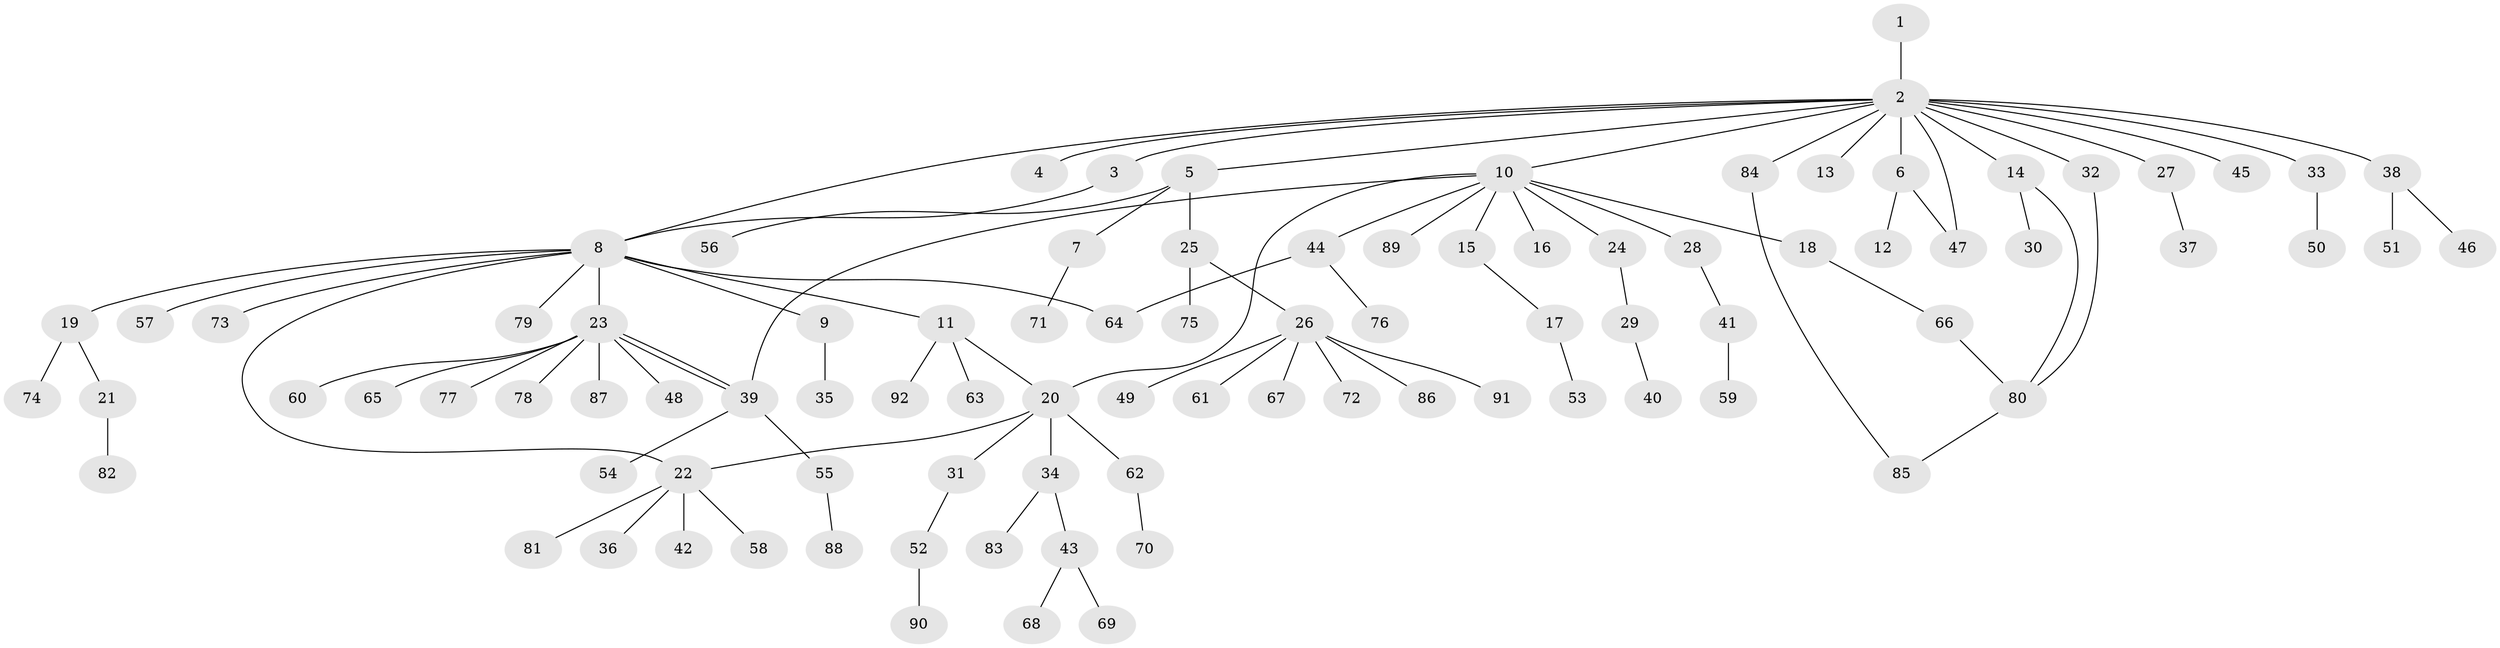 // coarse degree distribution, {1: 0.5230769230769231, 14: 0.015384615384615385, 2: 0.3076923076923077, 9: 0.015384615384615385, 6: 0.03076923076923077, 3: 0.046153846153846156, 7: 0.015384615384615385, 10: 0.015384615384615385, 4: 0.015384615384615385, 5: 0.015384615384615385}
// Generated by graph-tools (version 1.1) at 2025/36/03/04/25 23:36:47]
// undirected, 92 vertices, 101 edges
graph export_dot {
  node [color=gray90,style=filled];
  1;
  2;
  3;
  4;
  5;
  6;
  7;
  8;
  9;
  10;
  11;
  12;
  13;
  14;
  15;
  16;
  17;
  18;
  19;
  20;
  21;
  22;
  23;
  24;
  25;
  26;
  27;
  28;
  29;
  30;
  31;
  32;
  33;
  34;
  35;
  36;
  37;
  38;
  39;
  40;
  41;
  42;
  43;
  44;
  45;
  46;
  47;
  48;
  49;
  50;
  51;
  52;
  53;
  54;
  55;
  56;
  57;
  58;
  59;
  60;
  61;
  62;
  63;
  64;
  65;
  66;
  67;
  68;
  69;
  70;
  71;
  72;
  73;
  74;
  75;
  76;
  77;
  78;
  79;
  80;
  81;
  82;
  83;
  84;
  85;
  86;
  87;
  88;
  89;
  90;
  91;
  92;
  1 -- 2;
  2 -- 3;
  2 -- 4;
  2 -- 5;
  2 -- 6;
  2 -- 8;
  2 -- 10;
  2 -- 13;
  2 -- 14;
  2 -- 27;
  2 -- 32;
  2 -- 33;
  2 -- 38;
  2 -- 45;
  2 -- 47;
  2 -- 84;
  3 -- 8;
  5 -- 7;
  5 -- 25;
  5 -- 56;
  6 -- 12;
  6 -- 47;
  7 -- 71;
  8 -- 9;
  8 -- 11;
  8 -- 19;
  8 -- 22;
  8 -- 23;
  8 -- 57;
  8 -- 64;
  8 -- 73;
  8 -- 79;
  9 -- 35;
  10 -- 15;
  10 -- 16;
  10 -- 18;
  10 -- 20;
  10 -- 24;
  10 -- 28;
  10 -- 39;
  10 -- 44;
  10 -- 89;
  11 -- 20;
  11 -- 63;
  11 -- 92;
  14 -- 30;
  14 -- 80;
  15 -- 17;
  17 -- 53;
  18 -- 66;
  19 -- 21;
  19 -- 74;
  20 -- 22;
  20 -- 31;
  20 -- 34;
  20 -- 62;
  21 -- 82;
  22 -- 36;
  22 -- 42;
  22 -- 58;
  22 -- 81;
  23 -- 39;
  23 -- 39;
  23 -- 48;
  23 -- 60;
  23 -- 65;
  23 -- 77;
  23 -- 78;
  23 -- 87;
  24 -- 29;
  25 -- 26;
  25 -- 75;
  26 -- 49;
  26 -- 61;
  26 -- 67;
  26 -- 72;
  26 -- 86;
  26 -- 91;
  27 -- 37;
  28 -- 41;
  29 -- 40;
  31 -- 52;
  32 -- 80;
  33 -- 50;
  34 -- 43;
  34 -- 83;
  38 -- 46;
  38 -- 51;
  39 -- 54;
  39 -- 55;
  41 -- 59;
  43 -- 68;
  43 -- 69;
  44 -- 64;
  44 -- 76;
  52 -- 90;
  55 -- 88;
  62 -- 70;
  66 -- 80;
  80 -- 85;
  84 -- 85;
}
